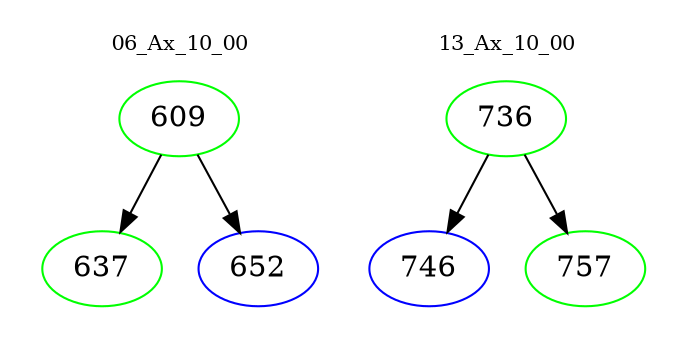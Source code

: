 digraph{
subgraph cluster_0 {
color = white
label = "06_Ax_10_00";
fontsize=10;
T0_609 [label="609", color="green"]
T0_609 -> T0_637 [color="black"]
T0_637 [label="637", color="green"]
T0_609 -> T0_652 [color="black"]
T0_652 [label="652", color="blue"]
}
subgraph cluster_1 {
color = white
label = "13_Ax_10_00";
fontsize=10;
T1_736 [label="736", color="green"]
T1_736 -> T1_746 [color="black"]
T1_746 [label="746", color="blue"]
T1_736 -> T1_757 [color="black"]
T1_757 [label="757", color="green"]
}
}
